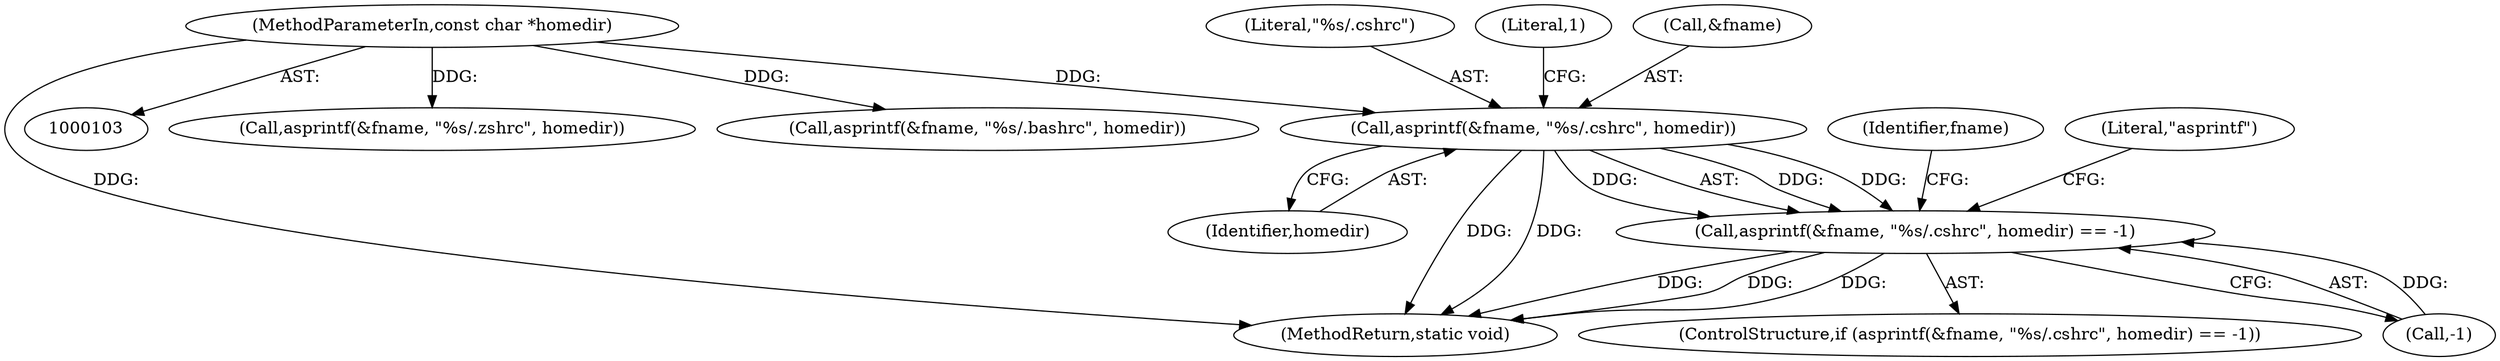 digraph "0_firejail_38d418505e9ee2d326557e5639e8da49c298858f@API" {
"1000202" [label="(Call,asprintf(&fname, \"%s/.cshrc\", homedir))"];
"1000104" [label="(MethodParameterIn,const char *homedir)"];
"1000201" [label="(Call,asprintf(&fname, \"%s/.cshrc\", homedir) == -1)"];
"1000201" [label="(Call,asprintf(&fname, \"%s/.cshrc\", homedir) == -1)"];
"1000215" [label="(Identifier,fname)"];
"1000206" [label="(Identifier,homedir)"];
"1000205" [label="(Literal,\"%s/.cshrc\")"];
"1000104" [label="(MethodParameterIn,const char *homedir)"];
"1000131" [label="(Call,asprintf(&fname, \"%s/.zshrc\", homedir))"];
"1000207" [label="(Call,-1)"];
"1000210" [label="(Literal,\"asprintf\")"];
"1000208" [label="(Literal,1)"];
"1000262" [label="(Call,asprintf(&fname, \"%s/.bashrc\", homedir))"];
"1000202" [label="(Call,asprintf(&fname, \"%s/.cshrc\", homedir))"];
"1000308" [label="(MethodReturn,static void)"];
"1000203" [label="(Call,&fname)"];
"1000200" [label="(ControlStructure,if (asprintf(&fname, \"%s/.cshrc\", homedir) == -1))"];
"1000202" -> "1000201"  [label="AST: "];
"1000202" -> "1000206"  [label="CFG: "];
"1000203" -> "1000202"  [label="AST: "];
"1000205" -> "1000202"  [label="AST: "];
"1000206" -> "1000202"  [label="AST: "];
"1000208" -> "1000202"  [label="CFG: "];
"1000202" -> "1000308"  [label="DDG: "];
"1000202" -> "1000308"  [label="DDG: "];
"1000202" -> "1000201"  [label="DDG: "];
"1000202" -> "1000201"  [label="DDG: "];
"1000202" -> "1000201"  [label="DDG: "];
"1000104" -> "1000202"  [label="DDG: "];
"1000104" -> "1000103"  [label="AST: "];
"1000104" -> "1000308"  [label="DDG: "];
"1000104" -> "1000131"  [label="DDG: "];
"1000104" -> "1000262"  [label="DDG: "];
"1000201" -> "1000200"  [label="AST: "];
"1000201" -> "1000207"  [label="CFG: "];
"1000207" -> "1000201"  [label="AST: "];
"1000210" -> "1000201"  [label="CFG: "];
"1000215" -> "1000201"  [label="CFG: "];
"1000201" -> "1000308"  [label="DDG: "];
"1000201" -> "1000308"  [label="DDG: "];
"1000201" -> "1000308"  [label="DDG: "];
"1000207" -> "1000201"  [label="DDG: "];
}
